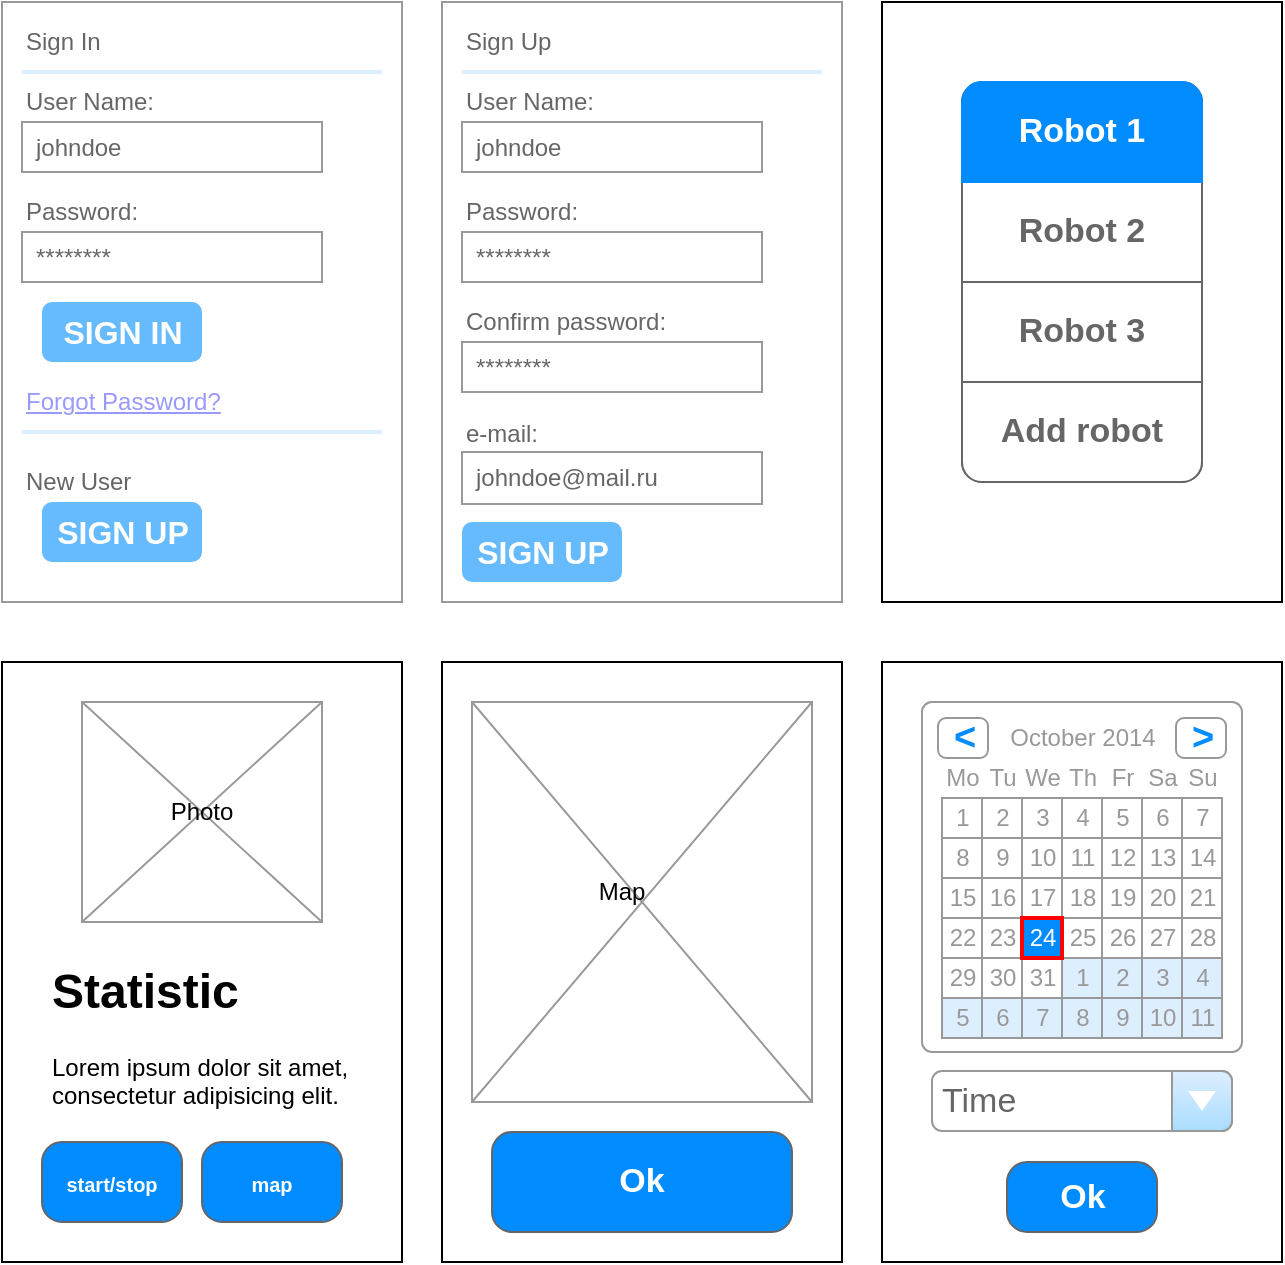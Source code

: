 <mxfile version="22.1.0" type="device">
  <diagram name="Page-1" id="f1b7ffb7-ca1e-a977-7cf5-a751b3c06c05">
    <mxGraphModel dx="1134" dy="974" grid="1" gridSize="10" guides="1" tooltips="1" connect="1" arrows="1" fold="1" page="1" pageScale="1" pageWidth="827" pageHeight="1169" background="none" math="0" shadow="0">
      <root>
        <mxCell id="0" />
        <mxCell id="1" parent="0" />
        <mxCell id="3ROF4GeMfSZaJMbiHqL7-61" value="" style="strokeWidth=1;shadow=0;dashed=0;align=center;html=1;shape=mxgraph.mockup.forms.rrect;rSize=0;strokeColor=#999999;fillColor=#ffffff;" vertex="1" parent="1">
          <mxGeometry x="20" y="20" width="200" height="300" as="geometry" />
        </mxCell>
        <mxCell id="3ROF4GeMfSZaJMbiHqL7-62" value="Sign In" style="strokeWidth=1;shadow=0;dashed=0;align=center;html=1;shape=mxgraph.mockup.forms.anchor;fontSize=12;fontColor=#666666;align=left;resizeWidth=1;spacingLeft=0;" vertex="1" parent="3ROF4GeMfSZaJMbiHqL7-61">
          <mxGeometry width="100" height="20" relative="1" as="geometry">
            <mxPoint x="10" y="10" as="offset" />
          </mxGeometry>
        </mxCell>
        <mxCell id="3ROF4GeMfSZaJMbiHqL7-63" value="" style="shape=line;strokeColor=#ddeeff;strokeWidth=2;html=1;resizeWidth=1;" vertex="1" parent="3ROF4GeMfSZaJMbiHqL7-61">
          <mxGeometry width="180" height="10" relative="1" as="geometry">
            <mxPoint x="10" y="30" as="offset" />
          </mxGeometry>
        </mxCell>
        <mxCell id="3ROF4GeMfSZaJMbiHqL7-64" value="User Name:" style="strokeWidth=1;shadow=0;dashed=0;align=center;html=1;shape=mxgraph.mockup.forms.anchor;fontSize=12;fontColor=#666666;align=left;resizeWidth=1;spacingLeft=0;" vertex="1" parent="3ROF4GeMfSZaJMbiHqL7-61">
          <mxGeometry width="100" height="20" relative="1" as="geometry">
            <mxPoint x="10" y="40" as="offset" />
          </mxGeometry>
        </mxCell>
        <mxCell id="3ROF4GeMfSZaJMbiHqL7-65" value="johndoe" style="strokeWidth=1;shadow=0;dashed=0;align=center;html=1;shape=mxgraph.mockup.forms.rrect;rSize=0;strokeColor=#999999;fontColor=#666666;align=left;spacingLeft=5;resizeWidth=1;" vertex="1" parent="3ROF4GeMfSZaJMbiHqL7-61">
          <mxGeometry width="150" height="25" relative="1" as="geometry">
            <mxPoint x="10" y="60" as="offset" />
          </mxGeometry>
        </mxCell>
        <mxCell id="3ROF4GeMfSZaJMbiHqL7-66" value="Password:" style="strokeWidth=1;shadow=0;dashed=0;align=center;html=1;shape=mxgraph.mockup.forms.anchor;fontSize=12;fontColor=#666666;align=left;resizeWidth=1;spacingLeft=0;" vertex="1" parent="3ROF4GeMfSZaJMbiHqL7-61">
          <mxGeometry width="100" height="20" relative="1" as="geometry">
            <mxPoint x="10" y="95" as="offset" />
          </mxGeometry>
        </mxCell>
        <mxCell id="3ROF4GeMfSZaJMbiHqL7-67" value="********" style="strokeWidth=1;shadow=0;dashed=0;align=center;html=1;shape=mxgraph.mockup.forms.rrect;rSize=0;strokeColor=#999999;fontColor=#666666;align=left;spacingLeft=5;resizeWidth=1;" vertex="1" parent="3ROF4GeMfSZaJMbiHqL7-61">
          <mxGeometry width="150" height="25" relative="1" as="geometry">
            <mxPoint x="10" y="115" as="offset" />
          </mxGeometry>
        </mxCell>
        <mxCell id="3ROF4GeMfSZaJMbiHqL7-68" value="SIGN IN" style="strokeWidth=1;shadow=0;dashed=0;align=center;html=1;shape=mxgraph.mockup.forms.rrect;rSize=5;strokeColor=none;fontColor=#ffffff;fillColor=#66bbff;fontSize=16;fontStyle=1;" vertex="1" parent="3ROF4GeMfSZaJMbiHqL7-61">
          <mxGeometry y="1" width="80" height="30" relative="1" as="geometry">
            <mxPoint x="20" y="-150" as="offset" />
          </mxGeometry>
        </mxCell>
        <mxCell id="3ROF4GeMfSZaJMbiHqL7-69" value="Forgot Password?" style="strokeWidth=1;shadow=0;dashed=0;align=center;html=1;shape=mxgraph.mockup.forms.anchor;fontSize=12;fontColor=#9999ff;align=left;spacingLeft=0;fontStyle=4;resizeWidth=1;" vertex="1" parent="3ROF4GeMfSZaJMbiHqL7-61">
          <mxGeometry y="1" width="150" height="20" relative="1" as="geometry">
            <mxPoint x="10" y="-110" as="offset" />
          </mxGeometry>
        </mxCell>
        <mxCell id="3ROF4GeMfSZaJMbiHqL7-70" value="" style="shape=line;strokeColor=#ddeeff;strokeWidth=2;html=1;resizeWidth=1;" vertex="1" parent="3ROF4GeMfSZaJMbiHqL7-61">
          <mxGeometry y="1" width="180" height="10" relative="1" as="geometry">
            <mxPoint x="10" y="-90" as="offset" />
          </mxGeometry>
        </mxCell>
        <mxCell id="3ROF4GeMfSZaJMbiHqL7-71" value="New User" style="strokeWidth=1;shadow=0;dashed=0;align=center;html=1;shape=mxgraph.mockup.forms.anchor;fontSize=12;fontColor=#666666;align=left;spacingLeft=0;resizeWidth=1;" vertex="1" parent="3ROF4GeMfSZaJMbiHqL7-61">
          <mxGeometry y="1" width="150" height="20" relative="1" as="geometry">
            <mxPoint x="10" y="-70" as="offset" />
          </mxGeometry>
        </mxCell>
        <mxCell id="3ROF4GeMfSZaJMbiHqL7-72" value="SIGN UP" style="strokeWidth=1;shadow=0;dashed=0;align=center;html=1;shape=mxgraph.mockup.forms.rrect;rSize=5;strokeColor=none;fontColor=#ffffff;fillColor=#66bbff;fontSize=16;fontStyle=1;" vertex="1" parent="3ROF4GeMfSZaJMbiHqL7-61">
          <mxGeometry y="1" width="80" height="30" relative="1" as="geometry">
            <mxPoint x="20" y="-50" as="offset" />
          </mxGeometry>
        </mxCell>
        <mxCell id="3ROF4GeMfSZaJMbiHqL7-73" value="" style="strokeWidth=1;shadow=0;dashed=0;align=center;html=1;shape=mxgraph.mockup.forms.rrect;rSize=0;strokeColor=#999999;fillColor=#ffffff;" vertex="1" parent="1">
          <mxGeometry x="240" y="20" width="200" height="300" as="geometry" />
        </mxCell>
        <mxCell id="3ROF4GeMfSZaJMbiHqL7-74" value="Sign Up" style="strokeWidth=1;shadow=0;dashed=0;align=center;html=1;shape=mxgraph.mockup.forms.anchor;fontSize=12;fontColor=#666666;align=left;resizeWidth=1;spacingLeft=0;" vertex="1" parent="3ROF4GeMfSZaJMbiHqL7-73">
          <mxGeometry width="100" height="20" relative="1" as="geometry">
            <mxPoint x="10" y="10" as="offset" />
          </mxGeometry>
        </mxCell>
        <mxCell id="3ROF4GeMfSZaJMbiHqL7-75" value="" style="shape=line;strokeColor=#ddeeff;strokeWidth=2;html=1;resizeWidth=1;" vertex="1" parent="3ROF4GeMfSZaJMbiHqL7-73">
          <mxGeometry width="180" height="10" relative="1" as="geometry">
            <mxPoint x="10" y="30" as="offset" />
          </mxGeometry>
        </mxCell>
        <mxCell id="3ROF4GeMfSZaJMbiHqL7-76" value="User Name:" style="strokeWidth=1;shadow=0;dashed=0;align=center;html=1;shape=mxgraph.mockup.forms.anchor;fontSize=12;fontColor=#666666;align=left;resizeWidth=1;spacingLeft=0;" vertex="1" parent="3ROF4GeMfSZaJMbiHqL7-73">
          <mxGeometry width="100" height="20" relative="1" as="geometry">
            <mxPoint x="10" y="40" as="offset" />
          </mxGeometry>
        </mxCell>
        <mxCell id="3ROF4GeMfSZaJMbiHqL7-77" value="johndoe" style="strokeWidth=1;shadow=0;dashed=0;align=center;html=1;shape=mxgraph.mockup.forms.rrect;rSize=0;strokeColor=#999999;fontColor=#666666;align=left;spacingLeft=5;resizeWidth=1;" vertex="1" parent="3ROF4GeMfSZaJMbiHqL7-73">
          <mxGeometry width="150" height="25" relative="1" as="geometry">
            <mxPoint x="10" y="60" as="offset" />
          </mxGeometry>
        </mxCell>
        <mxCell id="3ROF4GeMfSZaJMbiHqL7-78" value="Password:" style="strokeWidth=1;shadow=0;dashed=0;align=center;html=1;shape=mxgraph.mockup.forms.anchor;fontSize=12;fontColor=#666666;align=left;resizeWidth=1;spacingLeft=0;" vertex="1" parent="3ROF4GeMfSZaJMbiHqL7-73">
          <mxGeometry width="100" height="20" relative="1" as="geometry">
            <mxPoint x="10" y="95" as="offset" />
          </mxGeometry>
        </mxCell>
        <mxCell id="3ROF4GeMfSZaJMbiHqL7-79" value="********" style="strokeWidth=1;shadow=0;dashed=0;align=center;html=1;shape=mxgraph.mockup.forms.rrect;rSize=0;strokeColor=#999999;fontColor=#666666;align=left;spacingLeft=5;resizeWidth=1;" vertex="1" parent="3ROF4GeMfSZaJMbiHqL7-73">
          <mxGeometry width="150" height="25" relative="1" as="geometry">
            <mxPoint x="10" y="115" as="offset" />
          </mxGeometry>
        </mxCell>
        <mxCell id="3ROF4GeMfSZaJMbiHqL7-83" value="" style="strokeWidth=1;shadow=0;dashed=0;align=center;html=1;shape=mxgraph.mockup.forms.anchor;fontSize=12;fontColor=#666666;align=left;spacingLeft=0;resizeWidth=1;" vertex="1" parent="3ROF4GeMfSZaJMbiHqL7-73">
          <mxGeometry y="1" width="150" height="21" relative="1" as="geometry">
            <mxPoint x="10" y="-75" as="offset" />
          </mxGeometry>
        </mxCell>
        <mxCell id="3ROF4GeMfSZaJMbiHqL7-84" value="SIGN UP" style="strokeWidth=1;shadow=0;dashed=0;align=center;html=1;shape=mxgraph.mockup.forms.rrect;rSize=5;strokeColor=none;fontColor=#ffffff;fillColor=#66bbff;fontSize=16;fontStyle=1;" vertex="1" parent="3ROF4GeMfSZaJMbiHqL7-73">
          <mxGeometry y="1" width="80" height="30" relative="1" as="geometry">
            <mxPoint x="10" y="-40" as="offset" />
          </mxGeometry>
        </mxCell>
        <mxCell id="3ROF4GeMfSZaJMbiHqL7-85" value="Confirm password:" style="strokeWidth=1;shadow=0;dashed=0;align=center;html=1;shape=mxgraph.mockup.forms.anchor;fontSize=12;fontColor=#666666;align=left;resizeWidth=1;spacingLeft=0;" vertex="1" parent="3ROF4GeMfSZaJMbiHqL7-73">
          <mxGeometry x="10" y="150" width="100" height="20" as="geometry" />
        </mxCell>
        <mxCell id="3ROF4GeMfSZaJMbiHqL7-86" value="********" style="strokeWidth=1;shadow=0;dashed=0;align=center;html=1;shape=mxgraph.mockup.forms.rrect;rSize=0;strokeColor=#999999;fontColor=#666666;align=left;spacingLeft=5;resizeWidth=1;" vertex="1" parent="3ROF4GeMfSZaJMbiHqL7-73">
          <mxGeometry x="10" y="170" width="150" height="25" as="geometry" />
        </mxCell>
        <mxCell id="3ROF4GeMfSZaJMbiHqL7-89" value="e-mail:" style="strokeWidth=1;shadow=0;dashed=0;align=center;html=1;shape=mxgraph.mockup.forms.anchor;fontSize=12;fontColor=#666666;align=left;resizeWidth=1;spacingLeft=0;" vertex="1" parent="3ROF4GeMfSZaJMbiHqL7-73">
          <mxGeometry x="10" y="205" width="100" height="21" as="geometry" />
        </mxCell>
        <mxCell id="3ROF4GeMfSZaJMbiHqL7-90" value="johndoe@mail.ru" style="strokeWidth=1;shadow=0;dashed=0;align=center;html=1;shape=mxgraph.mockup.forms.rrect;rSize=0;strokeColor=#999999;fontColor=#666666;align=left;spacingLeft=5;resizeWidth=1;" vertex="1" parent="3ROF4GeMfSZaJMbiHqL7-73">
          <mxGeometry x="10" y="225" width="150" height="26" as="geometry" />
        </mxCell>
        <mxCell id="3ROF4GeMfSZaJMbiHqL7-96" value="" style="rounded=0;whiteSpace=wrap;html=1;" vertex="1" parent="1">
          <mxGeometry x="460" y="20" width="200" height="300" as="geometry" />
        </mxCell>
        <mxCell id="3ROF4GeMfSZaJMbiHqL7-91" value="" style="strokeWidth=1;shadow=0;dashed=0;align=center;html=1;shape=mxgraph.mockup.rrect;rSize=10;strokeColor=#666666;" vertex="1" parent="1">
          <mxGeometry x="500" y="60" width="120" height="200" as="geometry" />
        </mxCell>
        <mxCell id="3ROF4GeMfSZaJMbiHqL7-92" value="Robot 2" style="strokeColor=inherit;fillColor=inherit;gradientColor=inherit;strokeWidth=1;shadow=0;dashed=0;align=center;html=1;shape=mxgraph.mockup.rrect;rSize=0;fontSize=17;fontColor=#666666;fontStyle=1;resizeWidth=1;whiteSpace=wrap;" vertex="1" parent="3ROF4GeMfSZaJMbiHqL7-91">
          <mxGeometry width="120" height="50" relative="1" as="geometry">
            <mxPoint y="50" as="offset" />
          </mxGeometry>
        </mxCell>
        <mxCell id="3ROF4GeMfSZaJMbiHqL7-93" value="Robot 3" style="strokeColor=inherit;fillColor=inherit;gradientColor=inherit;strokeWidth=1;shadow=0;dashed=0;align=center;html=1;shape=mxgraph.mockup.rrect;rSize=0;fontSize=17;fontColor=#666666;fontStyle=1;resizeWidth=1;whiteSpace=wrap;" vertex="1" parent="3ROF4GeMfSZaJMbiHqL7-91">
          <mxGeometry width="120" height="50" relative="1" as="geometry">
            <mxPoint y="100" as="offset" />
          </mxGeometry>
        </mxCell>
        <mxCell id="3ROF4GeMfSZaJMbiHqL7-94" value="Add robot" style="strokeColor=inherit;fillColor=inherit;gradientColor=inherit;strokeWidth=1;shadow=0;dashed=0;align=center;html=1;shape=mxgraph.mockup.bottomButton;rSize=10;fontSize=17;fontColor=#666666;fontStyle=1;resizeWidth=1;whiteSpace=wrap;" vertex="1" parent="3ROF4GeMfSZaJMbiHqL7-91">
          <mxGeometry y="1" width="120" height="50" relative="1" as="geometry">
            <mxPoint y="-50" as="offset" />
          </mxGeometry>
        </mxCell>
        <mxCell id="3ROF4GeMfSZaJMbiHqL7-95" value="Robot 1" style="strokeWidth=1;shadow=0;dashed=0;align=center;html=1;shape=mxgraph.mockup.topButton;rSize=10;fontSize=17;fontColor=#ffffff;fontStyle=1;fillColor=#008cff;strokeColor=#008cff;resizeWidth=1;whiteSpace=wrap;" vertex="1" parent="3ROF4GeMfSZaJMbiHqL7-91">
          <mxGeometry width="120" height="50" relative="1" as="geometry" />
        </mxCell>
        <mxCell id="3ROF4GeMfSZaJMbiHqL7-97" value="" style="rounded=0;whiteSpace=wrap;html=1;" vertex="1" parent="1">
          <mxGeometry x="20" y="350" width="200" height="300" as="geometry" />
        </mxCell>
        <mxCell id="3ROF4GeMfSZaJMbiHqL7-99" value="" style="verticalLabelPosition=bottom;shadow=0;dashed=0;align=center;html=1;verticalAlign=top;strokeWidth=1;shape=mxgraph.mockup.graphics.simpleIcon;strokeColor=#999999;" vertex="1" parent="1">
          <mxGeometry x="60" y="370" width="120" height="110" as="geometry" />
        </mxCell>
        <mxCell id="3ROF4GeMfSZaJMbiHqL7-100" value="&lt;h1&gt;Statistic&lt;/h1&gt;&lt;p&gt;Lorem ipsum dolor sit amet, consectetur adipisicing elit.&lt;/p&gt;" style="text;html=1;strokeColor=none;fillColor=none;spacing=5;spacingTop=-20;whiteSpace=wrap;overflow=hidden;rounded=0;" vertex="1" parent="1">
          <mxGeometry x="40" y="495" width="160" height="90" as="geometry" />
        </mxCell>
        <mxCell id="3ROF4GeMfSZaJMbiHqL7-101" value="" style="rounded=0;whiteSpace=wrap;html=1;" vertex="1" parent="1">
          <mxGeometry x="240" y="350" width="200" height="300" as="geometry" />
        </mxCell>
        <mxCell id="3ROF4GeMfSZaJMbiHqL7-102" value="Photo" style="text;html=1;strokeColor=none;fillColor=none;align=center;verticalAlign=middle;whiteSpace=wrap;rounded=0;" vertex="1" parent="1">
          <mxGeometry x="90" y="410" width="60" height="30" as="geometry" />
        </mxCell>
        <mxCell id="3ROF4GeMfSZaJMbiHqL7-103" value="&lt;font style=&quot;font-size: 10px;&quot;&gt;start/stop&lt;/font&gt;" style="strokeWidth=1;shadow=0;dashed=0;align=center;html=1;shape=mxgraph.mockup.buttons.button;strokeColor=#666666;fontColor=#ffffff;mainText=;buttonStyle=round;fontSize=17;fontStyle=1;fillColor=#008cff;whiteSpace=wrap;" vertex="1" parent="1">
          <mxGeometry x="40" y="590" width="70" height="40" as="geometry" />
        </mxCell>
        <mxCell id="3ROF4GeMfSZaJMbiHqL7-104" value="&lt;font style=&quot;font-size: 10px;&quot;&gt;map&lt;/font&gt;" style="strokeWidth=1;shadow=0;dashed=0;align=center;html=1;shape=mxgraph.mockup.buttons.button;strokeColor=#666666;fontColor=#ffffff;mainText=;buttonStyle=round;fontSize=17;fontStyle=1;fillColor=#008cff;whiteSpace=wrap;" vertex="1" parent="1">
          <mxGeometry x="120" y="590" width="70" height="40" as="geometry" />
        </mxCell>
        <mxCell id="3ROF4GeMfSZaJMbiHqL7-105" value="" style="verticalLabelPosition=bottom;shadow=0;dashed=0;align=center;html=1;verticalAlign=top;strokeWidth=1;shape=mxgraph.mockup.graphics.simpleIcon;strokeColor=#999999;" vertex="1" parent="1">
          <mxGeometry x="255" y="370" width="170" height="200" as="geometry" />
        </mxCell>
        <mxCell id="3ROF4GeMfSZaJMbiHqL7-106" value="Ok" style="strokeWidth=1;shadow=0;dashed=0;align=center;html=1;shape=mxgraph.mockup.buttons.button;strokeColor=#666666;fontColor=#ffffff;mainText=;buttonStyle=round;fontSize=17;fontStyle=1;fillColor=#008cff;whiteSpace=wrap;" vertex="1" parent="1">
          <mxGeometry x="265" y="585" width="150" height="50" as="geometry" />
        </mxCell>
        <mxCell id="3ROF4GeMfSZaJMbiHqL7-107" value="Map" style="text;html=1;strokeColor=none;fillColor=none;align=center;verticalAlign=middle;whiteSpace=wrap;rounded=0;" vertex="1" parent="1">
          <mxGeometry x="300" y="450" width="60" height="30" as="geometry" />
        </mxCell>
        <mxCell id="3ROF4GeMfSZaJMbiHqL7-108" value="" style="rounded=0;whiteSpace=wrap;html=1;" vertex="1" parent="1">
          <mxGeometry x="460" y="350" width="200" height="300" as="geometry" />
        </mxCell>
        <mxCell id="3ROF4GeMfSZaJMbiHqL7-162" value="" style="strokeWidth=1;shadow=0;dashed=0;align=center;html=1;shape=mxgraph.mockup.forms.rrect;rSize=5;strokeColor=#999999;fillColor=#ffffff;" vertex="1" parent="1">
          <mxGeometry x="480" y="370" width="160" height="175" as="geometry" />
        </mxCell>
        <mxCell id="3ROF4GeMfSZaJMbiHqL7-163" value="October 2014" style="strokeWidth=1;shadow=0;dashed=0;align=center;html=1;shape=mxgraph.mockup.forms.anchor;fontColor=#999999;" vertex="1" parent="3ROF4GeMfSZaJMbiHqL7-162">
          <mxGeometry x="30" y="8" width="100" height="20" as="geometry" />
        </mxCell>
        <mxCell id="3ROF4GeMfSZaJMbiHqL7-164" value="&lt;" style="strokeWidth=1;shadow=0;dashed=0;align=center;html=1;shape=mxgraph.mockup.forms.rrect;rSize=4;strokeColor=#999999;fontColor=#008cff;fontSize=19;fontStyle=1;" vertex="1" parent="3ROF4GeMfSZaJMbiHqL7-162">
          <mxGeometry x="8" y="8" width="25" height="20" as="geometry" />
        </mxCell>
        <mxCell id="3ROF4GeMfSZaJMbiHqL7-165" value="&gt;" style="strokeWidth=1;shadow=0;dashed=0;align=center;html=1;shape=mxgraph.mockup.forms.rrect;rSize=4;strokeColor=#999999;fontColor=#008cff;fontSize=19;fontStyle=1;" vertex="1" parent="3ROF4GeMfSZaJMbiHqL7-162">
          <mxGeometry x="127" y="8" width="25" height="20" as="geometry" />
        </mxCell>
        <mxCell id="3ROF4GeMfSZaJMbiHqL7-166" value="Mo" style="strokeWidth=1;shadow=0;dashed=0;align=center;html=1;shape=mxgraph.mockup.forms.anchor;fontColor=#999999;" vertex="1" parent="3ROF4GeMfSZaJMbiHqL7-162">
          <mxGeometry x="10" y="28" width="20" height="20" as="geometry" />
        </mxCell>
        <mxCell id="3ROF4GeMfSZaJMbiHqL7-167" value="Tu" style="strokeWidth=1;shadow=0;dashed=0;align=center;html=1;shape=mxgraph.mockup.forms.anchor;fontColor=#999999;" vertex="1" parent="3ROF4GeMfSZaJMbiHqL7-162">
          <mxGeometry x="30" y="28" width="20" height="20" as="geometry" />
        </mxCell>
        <mxCell id="3ROF4GeMfSZaJMbiHqL7-168" value="We" style="strokeWidth=1;shadow=0;dashed=0;align=center;html=1;shape=mxgraph.mockup.forms.anchor;fontColor=#999999;" vertex="1" parent="3ROF4GeMfSZaJMbiHqL7-162">
          <mxGeometry x="50" y="28" width="20" height="20" as="geometry" />
        </mxCell>
        <mxCell id="3ROF4GeMfSZaJMbiHqL7-169" value="Th" style="strokeWidth=1;shadow=0;dashed=0;align=center;html=1;shape=mxgraph.mockup.forms.anchor;fontColor=#999999;" vertex="1" parent="3ROF4GeMfSZaJMbiHqL7-162">
          <mxGeometry x="70" y="28" width="20" height="20" as="geometry" />
        </mxCell>
        <mxCell id="3ROF4GeMfSZaJMbiHqL7-170" value="Fr" style="strokeWidth=1;shadow=0;dashed=0;align=center;html=1;shape=mxgraph.mockup.forms.anchor;fontColor=#999999;" vertex="1" parent="3ROF4GeMfSZaJMbiHqL7-162">
          <mxGeometry x="90" y="28" width="20" height="20" as="geometry" />
        </mxCell>
        <mxCell id="3ROF4GeMfSZaJMbiHqL7-171" value="Sa" style="strokeWidth=1;shadow=0;dashed=0;align=center;html=1;shape=mxgraph.mockup.forms.anchor;fontColor=#999999;" vertex="1" parent="3ROF4GeMfSZaJMbiHqL7-162">
          <mxGeometry x="110" y="28" width="20" height="20" as="geometry" />
        </mxCell>
        <mxCell id="3ROF4GeMfSZaJMbiHqL7-172" value="Su" style="strokeWidth=1;shadow=0;dashed=0;align=center;html=1;shape=mxgraph.mockup.forms.anchor;fontColor=#999999;" vertex="1" parent="3ROF4GeMfSZaJMbiHqL7-162">
          <mxGeometry x="130" y="28" width="20" height="20" as="geometry" />
        </mxCell>
        <mxCell id="3ROF4GeMfSZaJMbiHqL7-173" value="1" style="strokeWidth=1;shadow=0;dashed=0;align=center;html=1;shape=mxgraph.mockup.forms.rrect;rSize=0;strokeColor=#999999;fontColor=#999999;" vertex="1" parent="3ROF4GeMfSZaJMbiHqL7-162">
          <mxGeometry x="10" y="48" width="20" height="20" as="geometry" />
        </mxCell>
        <mxCell id="3ROF4GeMfSZaJMbiHqL7-174" value="2" style="strokeWidth=1;shadow=0;dashed=0;align=center;html=1;shape=mxgraph.mockup.forms.rrect;rSize=0;strokeColor=#999999;fontColor=#999999;" vertex="1" parent="3ROF4GeMfSZaJMbiHqL7-162">
          <mxGeometry x="30" y="48" width="20" height="20" as="geometry" />
        </mxCell>
        <mxCell id="3ROF4GeMfSZaJMbiHqL7-175" value="3" style="strokeWidth=1;shadow=0;dashed=0;align=center;html=1;shape=mxgraph.mockup.forms.rrect;rSize=0;strokeColor=#999999;fontColor=#999999;" vertex="1" parent="3ROF4GeMfSZaJMbiHqL7-162">
          <mxGeometry x="50" y="48" width="20" height="20" as="geometry" />
        </mxCell>
        <mxCell id="3ROF4GeMfSZaJMbiHqL7-176" value="4" style="strokeWidth=1;shadow=0;dashed=0;align=center;html=1;shape=mxgraph.mockup.forms.rrect;rSize=0;strokeColor=#999999;fontColor=#999999;" vertex="1" parent="3ROF4GeMfSZaJMbiHqL7-162">
          <mxGeometry x="70" y="48" width="20" height="20" as="geometry" />
        </mxCell>
        <mxCell id="3ROF4GeMfSZaJMbiHqL7-177" value="5" style="strokeWidth=1;shadow=0;dashed=0;align=center;html=1;shape=mxgraph.mockup.forms.rrect;rSize=0;strokeColor=#999999;fontColor=#999999;" vertex="1" parent="3ROF4GeMfSZaJMbiHqL7-162">
          <mxGeometry x="90" y="48" width="20" height="20" as="geometry" />
        </mxCell>
        <mxCell id="3ROF4GeMfSZaJMbiHqL7-178" value="6" style="strokeWidth=1;shadow=0;dashed=0;align=center;html=1;shape=mxgraph.mockup.forms.rrect;rSize=0;strokeColor=#999999;fontColor=#999999;" vertex="1" parent="3ROF4GeMfSZaJMbiHqL7-162">
          <mxGeometry x="110" y="48" width="20" height="20" as="geometry" />
        </mxCell>
        <mxCell id="3ROF4GeMfSZaJMbiHqL7-179" value="7" style="strokeWidth=1;shadow=0;dashed=0;align=center;html=1;shape=mxgraph.mockup.forms.rrect;rSize=0;strokeColor=#999999;fontColor=#999999;" vertex="1" parent="3ROF4GeMfSZaJMbiHqL7-162">
          <mxGeometry x="130" y="48" width="20" height="20" as="geometry" />
        </mxCell>
        <mxCell id="3ROF4GeMfSZaJMbiHqL7-180" value="8" style="strokeWidth=1;shadow=0;dashed=0;align=center;html=1;shape=mxgraph.mockup.forms.rrect;rSize=0;strokeColor=#999999;fontColor=#999999;" vertex="1" parent="3ROF4GeMfSZaJMbiHqL7-162">
          <mxGeometry x="10" y="68" width="20" height="20" as="geometry" />
        </mxCell>
        <mxCell id="3ROF4GeMfSZaJMbiHqL7-181" value="9" style="strokeWidth=1;shadow=0;dashed=0;align=center;html=1;shape=mxgraph.mockup.forms.rrect;rSize=0;strokeColor=#999999;fontColor=#999999;" vertex="1" parent="3ROF4GeMfSZaJMbiHqL7-162">
          <mxGeometry x="30" y="68" width="20" height="20" as="geometry" />
        </mxCell>
        <mxCell id="3ROF4GeMfSZaJMbiHqL7-182" value="10" style="strokeWidth=1;shadow=0;dashed=0;align=center;html=1;shape=mxgraph.mockup.forms.rrect;rSize=0;strokeColor=#999999;fontColor=#999999;" vertex="1" parent="3ROF4GeMfSZaJMbiHqL7-162">
          <mxGeometry x="50" y="68" width="20" height="20" as="geometry" />
        </mxCell>
        <mxCell id="3ROF4GeMfSZaJMbiHqL7-183" value="11" style="strokeWidth=1;shadow=0;dashed=0;align=center;html=1;shape=mxgraph.mockup.forms.rrect;rSize=0;strokeColor=#999999;fontColor=#999999;" vertex="1" parent="3ROF4GeMfSZaJMbiHqL7-162">
          <mxGeometry x="70" y="68" width="20" height="20" as="geometry" />
        </mxCell>
        <mxCell id="3ROF4GeMfSZaJMbiHqL7-184" value="12" style="strokeWidth=1;shadow=0;dashed=0;align=center;html=1;shape=mxgraph.mockup.forms.rrect;rSize=0;strokeColor=#999999;fontColor=#999999;" vertex="1" parent="3ROF4GeMfSZaJMbiHqL7-162">
          <mxGeometry x="90" y="68" width="20" height="20" as="geometry" />
        </mxCell>
        <mxCell id="3ROF4GeMfSZaJMbiHqL7-185" value="13" style="strokeWidth=1;shadow=0;dashed=0;align=center;html=1;shape=mxgraph.mockup.forms.rrect;rSize=0;strokeColor=#999999;fontColor=#999999;" vertex="1" parent="3ROF4GeMfSZaJMbiHqL7-162">
          <mxGeometry x="110" y="68" width="20" height="20" as="geometry" />
        </mxCell>
        <mxCell id="3ROF4GeMfSZaJMbiHqL7-186" value="14" style="strokeWidth=1;shadow=0;dashed=0;align=center;html=1;shape=mxgraph.mockup.forms.rrect;rSize=0;strokeColor=#999999;fontColor=#999999;" vertex="1" parent="3ROF4GeMfSZaJMbiHqL7-162">
          <mxGeometry x="130" y="68" width="20" height="20" as="geometry" />
        </mxCell>
        <mxCell id="3ROF4GeMfSZaJMbiHqL7-187" value="15" style="strokeWidth=1;shadow=0;dashed=0;align=center;html=1;shape=mxgraph.mockup.forms.rrect;rSize=0;strokeColor=#999999;fontColor=#999999;" vertex="1" parent="3ROF4GeMfSZaJMbiHqL7-162">
          <mxGeometry x="10" y="88" width="20" height="20" as="geometry" />
        </mxCell>
        <mxCell id="3ROF4GeMfSZaJMbiHqL7-188" value="16" style="strokeWidth=1;shadow=0;dashed=0;align=center;html=1;shape=mxgraph.mockup.forms.rrect;rSize=0;strokeColor=#999999;fontColor=#999999;" vertex="1" parent="3ROF4GeMfSZaJMbiHqL7-162">
          <mxGeometry x="30" y="88" width="20" height="20" as="geometry" />
        </mxCell>
        <mxCell id="3ROF4GeMfSZaJMbiHqL7-189" value="17" style="strokeWidth=1;shadow=0;dashed=0;align=center;html=1;shape=mxgraph.mockup.forms.rrect;rSize=0;strokeColor=#999999;fontColor=#999999;" vertex="1" parent="3ROF4GeMfSZaJMbiHqL7-162">
          <mxGeometry x="50" y="88" width="20" height="20" as="geometry" />
        </mxCell>
        <mxCell id="3ROF4GeMfSZaJMbiHqL7-190" value="18" style="strokeWidth=1;shadow=0;dashed=0;align=center;html=1;shape=mxgraph.mockup.forms.rrect;rSize=0;strokeColor=#999999;fontColor=#999999;" vertex="1" parent="3ROF4GeMfSZaJMbiHqL7-162">
          <mxGeometry x="70" y="88" width="20" height="20" as="geometry" />
        </mxCell>
        <mxCell id="3ROF4GeMfSZaJMbiHqL7-191" value="19" style="strokeWidth=1;shadow=0;dashed=0;align=center;html=1;shape=mxgraph.mockup.forms.rrect;rSize=0;strokeColor=#999999;fontColor=#999999;" vertex="1" parent="3ROF4GeMfSZaJMbiHqL7-162">
          <mxGeometry x="90" y="88" width="20" height="20" as="geometry" />
        </mxCell>
        <mxCell id="3ROF4GeMfSZaJMbiHqL7-192" value="20" style="strokeWidth=1;shadow=0;dashed=0;align=center;html=1;shape=mxgraph.mockup.forms.rrect;rSize=0;strokeColor=#999999;fontColor=#999999;" vertex="1" parent="3ROF4GeMfSZaJMbiHqL7-162">
          <mxGeometry x="110" y="88" width="20" height="20" as="geometry" />
        </mxCell>
        <mxCell id="3ROF4GeMfSZaJMbiHqL7-193" value="21" style="strokeWidth=1;shadow=0;dashed=0;align=center;html=1;shape=mxgraph.mockup.forms.rrect;rSize=0;strokeColor=#999999;fontColor=#999999;" vertex="1" parent="3ROF4GeMfSZaJMbiHqL7-162">
          <mxGeometry x="130" y="88" width="20" height="20" as="geometry" />
        </mxCell>
        <mxCell id="3ROF4GeMfSZaJMbiHqL7-194" value="22" style="strokeWidth=1;shadow=0;dashed=0;align=center;html=1;shape=mxgraph.mockup.forms.rrect;rSize=0;strokeColor=#999999;fontColor=#999999;" vertex="1" parent="3ROF4GeMfSZaJMbiHqL7-162">
          <mxGeometry x="10" y="108" width="20" height="20" as="geometry" />
        </mxCell>
        <mxCell id="3ROF4GeMfSZaJMbiHqL7-195" value="23" style="strokeWidth=1;shadow=0;dashed=0;align=center;html=1;shape=mxgraph.mockup.forms.rrect;rSize=0;strokeColor=#999999;fontColor=#999999;" vertex="1" parent="3ROF4GeMfSZaJMbiHqL7-162">
          <mxGeometry x="30" y="108" width="20" height="20" as="geometry" />
        </mxCell>
        <mxCell id="3ROF4GeMfSZaJMbiHqL7-196" value="25" style="strokeWidth=1;shadow=0;dashed=0;align=center;html=1;shape=mxgraph.mockup.forms.rrect;rSize=0;strokeColor=#999999;fontColor=#999999;" vertex="1" parent="3ROF4GeMfSZaJMbiHqL7-162">
          <mxGeometry x="70" y="108" width="20" height="20" as="geometry" />
        </mxCell>
        <mxCell id="3ROF4GeMfSZaJMbiHqL7-197" value="26" style="strokeWidth=1;shadow=0;dashed=0;align=center;html=1;shape=mxgraph.mockup.forms.rrect;rSize=0;strokeColor=#999999;fontColor=#999999;" vertex="1" parent="3ROF4GeMfSZaJMbiHqL7-162">
          <mxGeometry x="90" y="108" width="20" height="20" as="geometry" />
        </mxCell>
        <mxCell id="3ROF4GeMfSZaJMbiHqL7-198" value="27" style="strokeWidth=1;shadow=0;dashed=0;align=center;html=1;shape=mxgraph.mockup.forms.rrect;rSize=0;strokeColor=#999999;fontColor=#999999;" vertex="1" parent="3ROF4GeMfSZaJMbiHqL7-162">
          <mxGeometry x="110" y="108" width="20" height="20" as="geometry" />
        </mxCell>
        <mxCell id="3ROF4GeMfSZaJMbiHqL7-199" value="28" style="strokeWidth=1;shadow=0;dashed=0;align=center;html=1;shape=mxgraph.mockup.forms.rrect;rSize=0;strokeColor=#999999;fontColor=#999999;" vertex="1" parent="3ROF4GeMfSZaJMbiHqL7-162">
          <mxGeometry x="130" y="108" width="20" height="20" as="geometry" />
        </mxCell>
        <mxCell id="3ROF4GeMfSZaJMbiHqL7-200" value="29" style="strokeWidth=1;shadow=0;dashed=0;align=center;html=1;shape=mxgraph.mockup.forms.rrect;rSize=0;strokeColor=#999999;fontColor=#999999;" vertex="1" parent="3ROF4GeMfSZaJMbiHqL7-162">
          <mxGeometry x="10" y="128" width="20" height="20" as="geometry" />
        </mxCell>
        <mxCell id="3ROF4GeMfSZaJMbiHqL7-201" value="30" style="strokeWidth=1;shadow=0;dashed=0;align=center;html=1;shape=mxgraph.mockup.forms.rrect;rSize=0;strokeColor=#999999;fontColor=#999999;" vertex="1" parent="3ROF4GeMfSZaJMbiHqL7-162">
          <mxGeometry x="30" y="128" width="20" height="20" as="geometry" />
        </mxCell>
        <mxCell id="3ROF4GeMfSZaJMbiHqL7-202" value="31" style="strokeWidth=1;shadow=0;dashed=0;align=center;html=1;shape=mxgraph.mockup.forms.rrect;rSize=0;strokeColor=#999999;fontColor=#999999;" vertex="1" parent="3ROF4GeMfSZaJMbiHqL7-162">
          <mxGeometry x="50" y="128" width="20" height="20" as="geometry" />
        </mxCell>
        <mxCell id="3ROF4GeMfSZaJMbiHqL7-203" value="1" style="strokeWidth=1;shadow=0;dashed=0;align=center;html=1;shape=mxgraph.mockup.forms.rrect;rSize=0;strokeColor=#999999;fontColor=#999999;fillColor=#ddeeff;" vertex="1" parent="3ROF4GeMfSZaJMbiHqL7-162">
          <mxGeometry x="70" y="128" width="20" height="20" as="geometry" />
        </mxCell>
        <mxCell id="3ROF4GeMfSZaJMbiHqL7-204" value="2" style="strokeWidth=1;shadow=0;dashed=0;align=center;html=1;shape=mxgraph.mockup.forms.rrect;rSize=0;strokeColor=#999999;fontColor=#999999;fillColor=#ddeeff;" vertex="1" parent="3ROF4GeMfSZaJMbiHqL7-162">
          <mxGeometry x="90" y="128" width="20" height="20" as="geometry" />
        </mxCell>
        <mxCell id="3ROF4GeMfSZaJMbiHqL7-205" value="3" style="strokeWidth=1;shadow=0;dashed=0;align=center;html=1;shape=mxgraph.mockup.forms.rrect;rSize=0;strokeColor=#999999;fontColor=#999999;fillColor=#ddeeff;" vertex="1" parent="3ROF4GeMfSZaJMbiHqL7-162">
          <mxGeometry x="110" y="128" width="20" height="20" as="geometry" />
        </mxCell>
        <mxCell id="3ROF4GeMfSZaJMbiHqL7-206" value="4" style="strokeWidth=1;shadow=0;dashed=0;align=center;html=1;shape=mxgraph.mockup.forms.rrect;rSize=0;strokeColor=#999999;fontColor=#999999;fillColor=#ddeeff;" vertex="1" parent="3ROF4GeMfSZaJMbiHqL7-162">
          <mxGeometry x="130" y="128" width="20" height="20" as="geometry" />
        </mxCell>
        <mxCell id="3ROF4GeMfSZaJMbiHqL7-207" value="5" style="strokeWidth=1;shadow=0;dashed=0;align=center;html=1;shape=mxgraph.mockup.forms.rrect;rSize=0;strokeColor=#999999;fontColor=#999999;fillColor=#ddeeff;" vertex="1" parent="3ROF4GeMfSZaJMbiHqL7-162">
          <mxGeometry x="10" y="148" width="20" height="20" as="geometry" />
        </mxCell>
        <mxCell id="3ROF4GeMfSZaJMbiHqL7-208" value="6" style="strokeWidth=1;shadow=0;dashed=0;align=center;html=1;shape=mxgraph.mockup.forms.rrect;rSize=0;strokeColor=#999999;fontColor=#999999;fillColor=#ddeeff;" vertex="1" parent="3ROF4GeMfSZaJMbiHqL7-162">
          <mxGeometry x="30" y="148" width="20" height="20" as="geometry" />
        </mxCell>
        <mxCell id="3ROF4GeMfSZaJMbiHqL7-209" value="7" style="strokeWidth=1;shadow=0;dashed=0;align=center;html=1;shape=mxgraph.mockup.forms.rrect;rSize=0;strokeColor=#999999;fontColor=#999999;fillColor=#ddeeff;" vertex="1" parent="3ROF4GeMfSZaJMbiHqL7-162">
          <mxGeometry x="50" y="148" width="20" height="20" as="geometry" />
        </mxCell>
        <mxCell id="3ROF4GeMfSZaJMbiHqL7-210" value="8" style="strokeWidth=1;shadow=0;dashed=0;align=center;html=1;shape=mxgraph.mockup.forms.rrect;rSize=0;strokeColor=#999999;fontColor=#999999;fillColor=#ddeeff;" vertex="1" parent="3ROF4GeMfSZaJMbiHqL7-162">
          <mxGeometry x="70" y="148" width="20" height="20" as="geometry" />
        </mxCell>
        <mxCell id="3ROF4GeMfSZaJMbiHqL7-211" value="9" style="strokeWidth=1;shadow=0;dashed=0;align=center;html=1;shape=mxgraph.mockup.forms.rrect;rSize=0;strokeColor=#999999;fontColor=#999999;fillColor=#ddeeff;" vertex="1" parent="3ROF4GeMfSZaJMbiHqL7-162">
          <mxGeometry x="90" y="148" width="20" height="20" as="geometry" />
        </mxCell>
        <mxCell id="3ROF4GeMfSZaJMbiHqL7-212" value="10" style="strokeWidth=1;shadow=0;dashed=0;align=center;html=1;shape=mxgraph.mockup.forms.rrect;rSize=0;strokeColor=#999999;fontColor=#999999;fillColor=#ddeeff;" vertex="1" parent="3ROF4GeMfSZaJMbiHqL7-162">
          <mxGeometry x="110" y="148" width="20" height="20" as="geometry" />
        </mxCell>
        <mxCell id="3ROF4GeMfSZaJMbiHqL7-213" value="11" style="strokeWidth=1;shadow=0;dashed=0;align=center;html=1;shape=mxgraph.mockup.forms.rrect;rSize=0;strokeColor=#999999;fontColor=#999999;fillColor=#ddeeff;" vertex="1" parent="3ROF4GeMfSZaJMbiHqL7-162">
          <mxGeometry x="130" y="148" width="20" height="20" as="geometry" />
        </mxCell>
        <mxCell id="3ROF4GeMfSZaJMbiHqL7-214" value="24" style="strokeWidth=1;shadow=0;dashed=0;align=center;html=1;shape=mxgraph.mockup.forms.rrect;rSize=0;strokeColor=#ff0000;fontColor=#ffffff;strokeWidth=2;fillColor=#008cff;" vertex="1" parent="3ROF4GeMfSZaJMbiHqL7-162">
          <mxGeometry x="50" y="108" width="20" height="20" as="geometry" />
        </mxCell>
        <mxCell id="3ROF4GeMfSZaJMbiHqL7-215" value="Ok" style="strokeWidth=1;shadow=0;dashed=0;align=center;html=1;shape=mxgraph.mockup.buttons.button;strokeColor=#666666;fontColor=#ffffff;mainText=;buttonStyle=round;fontSize=17;fontStyle=1;fillColor=#008cff;whiteSpace=wrap;" vertex="1" parent="1">
          <mxGeometry x="522.5" y="600" width="75" height="35" as="geometry" />
        </mxCell>
        <mxCell id="3ROF4GeMfSZaJMbiHqL7-217" value="Time" style="strokeWidth=1;shadow=0;dashed=0;align=center;html=1;shape=mxgraph.mockup.forms.comboBox;strokeColor=#999999;fillColor=#ddeeff;align=left;fillColor2=#aaddff;mainText=;fontColor=#666666;fontSize=17;spacingLeft=3;" vertex="1" parent="1">
          <mxGeometry x="485" y="554.5" width="150" height="30" as="geometry" />
        </mxCell>
      </root>
    </mxGraphModel>
  </diagram>
</mxfile>
